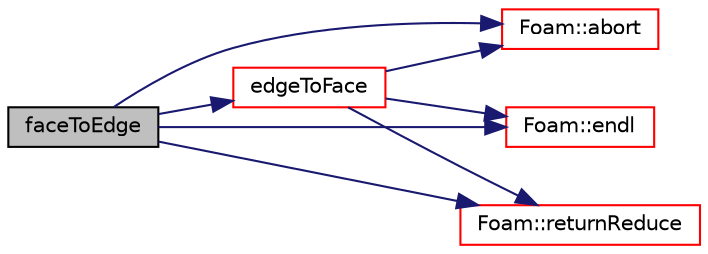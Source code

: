 digraph "faceToEdge"
{
  bgcolor="transparent";
  edge [fontname="Helvetica",fontsize="10",labelfontname="Helvetica",labelfontsize="10"];
  node [fontname="Helvetica",fontsize="10",shape=record];
  rankdir="LR";
  Node474 [label="faceToEdge",height=0.2,width=0.4,color="black", fillcolor="grey75", style="filled", fontcolor="black"];
  Node474 -> Node475 [color="midnightblue",fontsize="10",style="solid",fontname="Helvetica"];
  Node475 [label="Foam::abort",height=0.2,width=0.4,color="red",URL="$a21851.html#a447107a607d03e417307c203fa5fb44b"];
  Node474 -> Node520 [color="midnightblue",fontsize="10",style="solid",fontname="Helvetica"];
  Node520 [label="edgeToFace",height=0.2,width=0.4,color="red",URL="$a25965.html#a07f8a8889b2251ab012810f2e7f566ef",tooltip="Propagate from edge to face. Returns total number of faces. "];
  Node520 -> Node475 [color="midnightblue",fontsize="10",style="solid",fontname="Helvetica"];
  Node520 -> Node482 [color="midnightblue",fontsize="10",style="solid",fontname="Helvetica"];
  Node482 [label="Foam::endl",height=0.2,width=0.4,color="red",URL="$a21851.html#a2db8fe02a0d3909e9351bb4275b23ce4",tooltip="Add newline and flush stream. "];
  Node520 -> Node522 [color="midnightblue",fontsize="10",style="solid",fontname="Helvetica"];
  Node522 [label="Foam::returnReduce",height=0.2,width=0.4,color="red",URL="$a21851.html#a8d528a67d2a9c6fe4fb94bc86872624b"];
  Node474 -> Node482 [color="midnightblue",fontsize="10",style="solid",fontname="Helvetica"];
  Node474 -> Node522 [color="midnightblue",fontsize="10",style="solid",fontname="Helvetica"];
}

